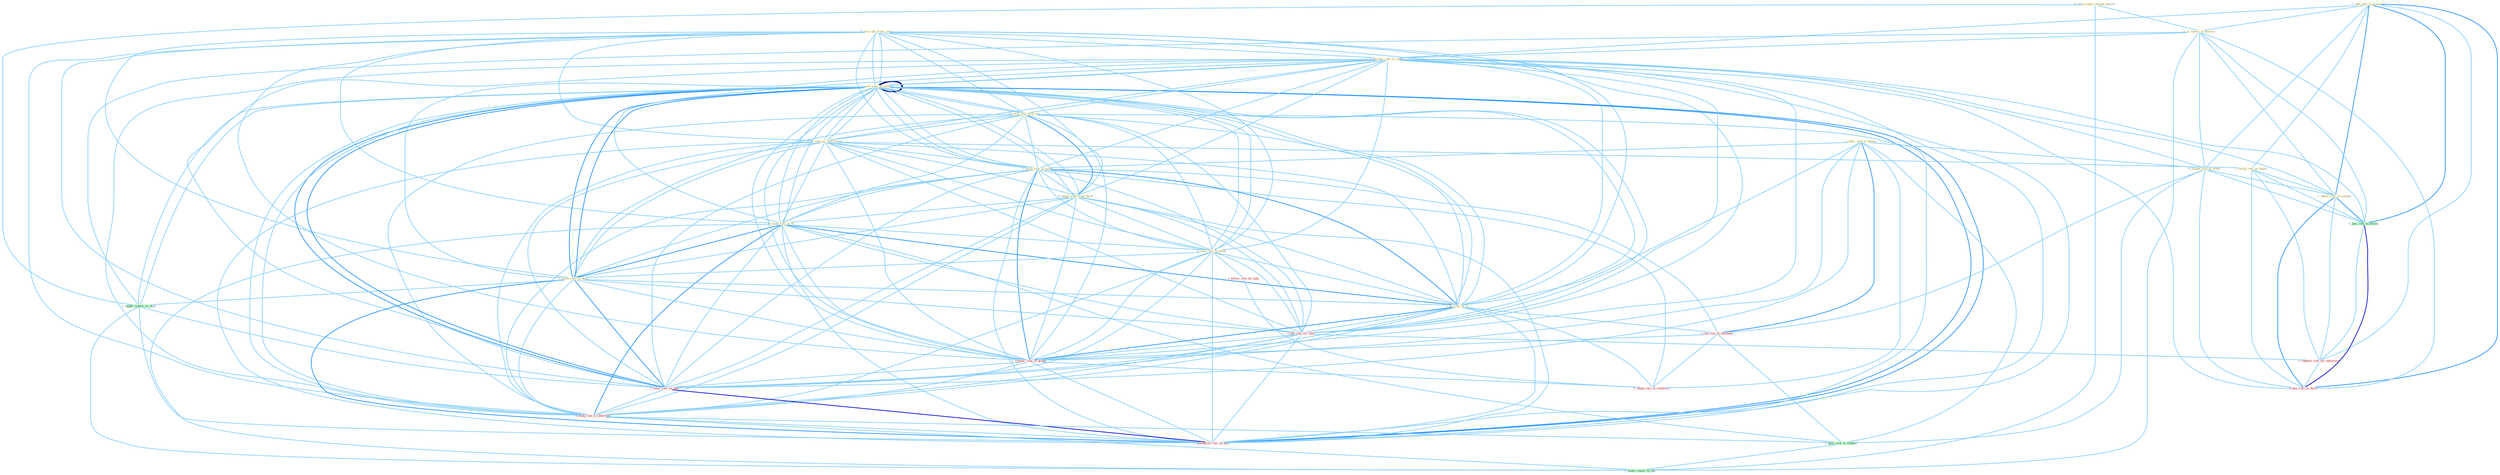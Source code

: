 Graph G{ 
    node
    [shape=polygon,style=filled,width=.5,height=.06,color="#BDFCC9",fixedsize=true,fontsize=4,
    fontcolor="#2f4f4f"];
    {node
    [color="#ffffe0", fontcolor="#8b7d6b"] "0_seen_report_among_patient " "1_ban_role_in_assassin " "0_is_report_in_bureau " "0_win_rate_from_critic " "1_lower_rate_on_million " "1_reduc_risk_of_diseas " "0_track_rate_with_lag " "0_us_rate_as_instrument " "1_slash_rate_of_taxat " "0_negoti_rate_with_thrift " "0_increas_rate_in_coupl " "1_relish_role_as_home " "0_reset_rate_to_% " "0_accept_risk_in_order " "0_rais_rate_by_point " "1_reset_rate_on_note " "1_admit_role_in_scandal " "1_ha_rate_of_% "}
{node [color="#fff0f5", fontcolor="#b22222"] "1_run_risk_of_disintegr " "1_pai_rate_for_fund " "1_follow_rule_by_judg " "1_compar_rate_of_group " "1_reduc_rate_on_debt " "0_nudg_rate_to_othernum " "1_support_role_for_entitynam " "0_plai_role_in_decis " "1_adopt_rule_of_construct " "1_downgrad_rate_on_debt "}
edge [color="#B0E2FF"];

	"0_seen_report_among_patient " -- "0_is_report_in_bureau " [w="1", color="#87cefa" ];
	"0_seen_report_among_patient " -- "1_suppli_report_on_plan " [w="1", color="#87cefa" ];
	"0_seen_report_among_patient " -- "1_make_report_to_the " [w="1", color="#87cefa" ];
	"1_ban_role_in_assassin " -- "0_is_report_in_bureau " [w="1", color="#87cefa" ];
	"1_ban_role_in_assassin " -- "0_increas_rate_in_coupl " [w="1", color="#87cefa" ];
	"1_ban_role_in_assassin " -- "1_relish_role_as_home " [w="1", color="#87cefa" ];
	"1_ban_role_in_assassin " -- "0_accept_risk_in_order " [w="1", color="#87cefa" ];
	"1_ban_role_in_assassin " -- "1_admit_role_in_scandal " [w="2", color="#1e90ff" , len=0.8];
	"1_ban_role_in_assassin " -- "1_plai_role_in_declin " [w="2", color="#1e90ff" , len=0.8];
	"1_ban_role_in_assassin " -- "1_support_role_for_entitynam " [w="1", color="#87cefa" ];
	"1_ban_role_in_assassin " -- "0_plai_role_in_decis " [w="2", color="#1e90ff" , len=0.8];
	"0_is_report_in_bureau " -- "0_increas_rate_in_coupl " [w="1", color="#87cefa" ];
	"0_is_report_in_bureau " -- "0_accept_risk_in_order " [w="1", color="#87cefa" ];
	"0_is_report_in_bureau " -- "1_admit_role_in_scandal " [w="1", color="#87cefa" ];
	"0_is_report_in_bureau " -- "1_plai_role_in_declin " [w="1", color="#87cefa" ];
	"0_is_report_in_bureau " -- "1_suppli_report_on_plan " [w="1", color="#87cefa" ];
	"0_is_report_in_bureau " -- "0_plai_role_in_decis " [w="1", color="#87cefa" ];
	"0_is_report_in_bureau " -- "1_make_report_to_the " [w="1", color="#87cefa" ];
	"0_win_rate_from_critic " -- "1_lower_rate_on_million " [w="1", color="#87cefa" ];
	"0_win_rate_from_critic " -- "0_track_rate_with_lag " [w="1", color="#87cefa" ];
	"0_win_rate_from_critic " -- "0_us_rate_as_instrument " [w="1", color="#87cefa" ];
	"0_win_rate_from_critic " -- "1_slash_rate_of_taxat " [w="1", color="#87cefa" ];
	"0_win_rate_from_critic " -- "0_negoti_rate_with_thrift " [w="1", color="#87cefa" ];
	"0_win_rate_from_critic " -- "0_increas_rate_in_coupl " [w="1", color="#87cefa" ];
	"0_win_rate_from_critic " -- "0_reset_rate_to_% " [w="1", color="#87cefa" ];
	"0_win_rate_from_critic " -- "0_rais_rate_by_point " [w="1", color="#87cefa" ];
	"0_win_rate_from_critic " -- "1_reset_rate_on_note " [w="1", color="#87cefa" ];
	"0_win_rate_from_critic " -- "1_ha_rate_of_% " [w="1", color="#87cefa" ];
	"0_win_rate_from_critic " -- "1_pai_rate_for_fund " [w="1", color="#87cefa" ];
	"0_win_rate_from_critic " -- "1_compar_rate_of_group " [w="1", color="#87cefa" ];
	"0_win_rate_from_critic " -- "1_reduc_rate_on_debt " [w="1", color="#87cefa" ];
	"0_win_rate_from_critic " -- "0_nudg_rate_to_othernum " [w="1", color="#87cefa" ];
	"0_win_rate_from_critic " -- "1_lower_rate_on_million " [w="1", color="#87cefa" ];
	"0_win_rate_from_critic " -- "1_downgrad_rate_on_debt " [w="1", color="#87cefa" ];
	"1_lower_rate_on_million " -- "0_track_rate_with_lag " [w="1", color="#87cefa" ];
	"1_lower_rate_on_million " -- "0_us_rate_as_instrument " [w="1", color="#87cefa" ];
	"1_lower_rate_on_million " -- "1_slash_rate_of_taxat " [w="1", color="#87cefa" ];
	"1_lower_rate_on_million " -- "0_negoti_rate_with_thrift " [w="1", color="#87cefa" ];
	"1_lower_rate_on_million " -- "0_increas_rate_in_coupl " [w="1", color="#87cefa" ];
	"1_lower_rate_on_million " -- "0_reset_rate_to_% " [w="1", color="#87cefa" ];
	"1_lower_rate_on_million " -- "0_rais_rate_by_point " [w="1", color="#87cefa" ];
	"1_lower_rate_on_million " -- "1_reset_rate_on_note " [w="2", color="#1e90ff" , len=0.8];
	"1_lower_rate_on_million " -- "1_ha_rate_of_% " [w="1", color="#87cefa" ];
	"1_lower_rate_on_million " -- "1_suppli_report_on_plan " [w="1", color="#87cefa" ];
	"1_lower_rate_on_million " -- "1_pai_rate_for_fund " [w="1", color="#87cefa" ];
	"1_lower_rate_on_million " -- "1_compar_rate_of_group " [w="1", color="#87cefa" ];
	"1_lower_rate_on_million " -- "1_reduc_rate_on_debt " [w="2", color="#1e90ff" , len=0.8];
	"1_lower_rate_on_million " -- "0_nudg_rate_to_othernum " [w="1", color="#87cefa" ];
	"1_lower_rate_on_million " -- "1_lower_rate_on_million " [w="4", style=bold, color="#000080", len=0.4];
	"1_lower_rate_on_million " -- "1_downgrad_rate_on_debt " [w="2", color="#1e90ff" , len=0.8];
	"1_reduc_risk_of_diseas " -- "1_slash_rate_of_taxat " [w="1", color="#87cefa" ];
	"1_reduc_risk_of_diseas " -- "0_accept_risk_in_order " [w="1", color="#87cefa" ];
	"1_reduc_risk_of_diseas " -- "1_ha_rate_of_% " [w="1", color="#87cefa" ];
	"1_reduc_risk_of_diseas " -- "1_run_risk_of_disintegr " [w="2", color="#1e90ff" , len=0.8];
	"1_reduc_risk_of_diseas " -- "1_compar_rate_of_group " [w="1", color="#87cefa" ];
	"1_reduc_risk_of_diseas " -- "1_reduc_rate_on_debt " [w="1", color="#87cefa" ];
	"1_reduc_risk_of_diseas " -- "1_pose_risk_to_student " [w="1", color="#87cefa" ];
	"1_reduc_risk_of_diseas " -- "1_adopt_rule_of_construct " [w="1", color="#87cefa" ];
	"0_track_rate_with_lag " -- "0_us_rate_as_instrument " [w="1", color="#87cefa" ];
	"0_track_rate_with_lag " -- "1_slash_rate_of_taxat " [w="1", color="#87cefa" ];
	"0_track_rate_with_lag " -- "0_negoti_rate_with_thrift " [w="2", color="#1e90ff" , len=0.8];
	"0_track_rate_with_lag " -- "0_increas_rate_in_coupl " [w="1", color="#87cefa" ];
	"0_track_rate_with_lag " -- "0_reset_rate_to_% " [w="1", color="#87cefa" ];
	"0_track_rate_with_lag " -- "0_rais_rate_by_point " [w="1", color="#87cefa" ];
	"0_track_rate_with_lag " -- "1_reset_rate_on_note " [w="1", color="#87cefa" ];
	"0_track_rate_with_lag " -- "1_ha_rate_of_% " [w="1", color="#87cefa" ];
	"0_track_rate_with_lag " -- "1_pai_rate_for_fund " [w="1", color="#87cefa" ];
	"0_track_rate_with_lag " -- "1_compar_rate_of_group " [w="1", color="#87cefa" ];
	"0_track_rate_with_lag " -- "1_reduc_rate_on_debt " [w="1", color="#87cefa" ];
	"0_track_rate_with_lag " -- "0_nudg_rate_to_othernum " [w="1", color="#87cefa" ];
	"0_track_rate_with_lag " -- "1_lower_rate_on_million " [w="1", color="#87cefa" ];
	"0_track_rate_with_lag " -- "1_downgrad_rate_on_debt " [w="1", color="#87cefa" ];
	"0_us_rate_as_instrument " -- "1_slash_rate_of_taxat " [w="1", color="#87cefa" ];
	"0_us_rate_as_instrument " -- "0_negoti_rate_with_thrift " [w="1", color="#87cefa" ];
	"0_us_rate_as_instrument " -- "0_increas_rate_in_coupl " [w="1", color="#87cefa" ];
	"0_us_rate_as_instrument " -- "1_relish_role_as_home " [w="1", color="#87cefa" ];
	"0_us_rate_as_instrument " -- "0_reset_rate_to_% " [w="1", color="#87cefa" ];
	"0_us_rate_as_instrument " -- "0_rais_rate_by_point " [w="1", color="#87cefa" ];
	"0_us_rate_as_instrument " -- "1_reset_rate_on_note " [w="1", color="#87cefa" ];
	"0_us_rate_as_instrument " -- "1_ha_rate_of_% " [w="1", color="#87cefa" ];
	"0_us_rate_as_instrument " -- "1_pai_rate_for_fund " [w="1", color="#87cefa" ];
	"0_us_rate_as_instrument " -- "1_compar_rate_of_group " [w="1", color="#87cefa" ];
	"0_us_rate_as_instrument " -- "1_reduc_rate_on_debt " [w="1", color="#87cefa" ];
	"0_us_rate_as_instrument " -- "0_nudg_rate_to_othernum " [w="1", color="#87cefa" ];
	"0_us_rate_as_instrument " -- "1_lower_rate_on_million " [w="1", color="#87cefa" ];
	"0_us_rate_as_instrument " -- "1_downgrad_rate_on_debt " [w="1", color="#87cefa" ];
	"1_slash_rate_of_taxat " -- "0_negoti_rate_with_thrift " [w="1", color="#87cefa" ];
	"1_slash_rate_of_taxat " -- "0_increas_rate_in_coupl " [w="1", color="#87cefa" ];
	"1_slash_rate_of_taxat " -- "0_reset_rate_to_% " [w="1", color="#87cefa" ];
	"1_slash_rate_of_taxat " -- "0_rais_rate_by_point " [w="1", color="#87cefa" ];
	"1_slash_rate_of_taxat " -- "1_reset_rate_on_note " [w="1", color="#87cefa" ];
	"1_slash_rate_of_taxat " -- "1_ha_rate_of_% " [w="2", color="#1e90ff" , len=0.8];
	"1_slash_rate_of_taxat " -- "1_run_risk_of_disintegr " [w="1", color="#87cefa" ];
	"1_slash_rate_of_taxat " -- "1_pai_rate_for_fund " [w="1", color="#87cefa" ];
	"1_slash_rate_of_taxat " -- "1_compar_rate_of_group " [w="2", color="#1e90ff" , len=0.8];
	"1_slash_rate_of_taxat " -- "1_reduc_rate_on_debt " [w="1", color="#87cefa" ];
	"1_slash_rate_of_taxat " -- "0_nudg_rate_to_othernum " [w="1", color="#87cefa" ];
	"1_slash_rate_of_taxat " -- "1_adopt_rule_of_construct " [w="1", color="#87cefa" ];
	"1_slash_rate_of_taxat " -- "1_lower_rate_on_million " [w="1", color="#87cefa" ];
	"1_slash_rate_of_taxat " -- "1_downgrad_rate_on_debt " [w="1", color="#87cefa" ];
	"0_negoti_rate_with_thrift " -- "0_increas_rate_in_coupl " [w="1", color="#87cefa" ];
	"0_negoti_rate_with_thrift " -- "0_reset_rate_to_% " [w="1", color="#87cefa" ];
	"0_negoti_rate_with_thrift " -- "0_rais_rate_by_point " [w="1", color="#87cefa" ];
	"0_negoti_rate_with_thrift " -- "1_reset_rate_on_note " [w="1", color="#87cefa" ];
	"0_negoti_rate_with_thrift " -- "1_ha_rate_of_% " [w="1", color="#87cefa" ];
	"0_negoti_rate_with_thrift " -- "1_pai_rate_for_fund " [w="1", color="#87cefa" ];
	"0_negoti_rate_with_thrift " -- "1_compar_rate_of_group " [w="1", color="#87cefa" ];
	"0_negoti_rate_with_thrift " -- "1_reduc_rate_on_debt " [w="1", color="#87cefa" ];
	"0_negoti_rate_with_thrift " -- "0_nudg_rate_to_othernum " [w="1", color="#87cefa" ];
	"0_negoti_rate_with_thrift " -- "1_lower_rate_on_million " [w="1", color="#87cefa" ];
	"0_negoti_rate_with_thrift " -- "1_downgrad_rate_on_debt " [w="1", color="#87cefa" ];
	"0_increas_rate_in_coupl " -- "0_reset_rate_to_% " [w="1", color="#87cefa" ];
	"0_increas_rate_in_coupl " -- "0_accept_risk_in_order " [w="1", color="#87cefa" ];
	"0_increas_rate_in_coupl " -- "0_rais_rate_by_point " [w="1", color="#87cefa" ];
	"0_increas_rate_in_coupl " -- "1_reset_rate_on_note " [w="1", color="#87cefa" ];
	"0_increas_rate_in_coupl " -- "1_admit_role_in_scandal " [w="1", color="#87cefa" ];
	"0_increas_rate_in_coupl " -- "1_ha_rate_of_% " [w="1", color="#87cefa" ];
	"0_increas_rate_in_coupl " -- "1_plai_role_in_declin " [w="1", color="#87cefa" ];
	"0_increas_rate_in_coupl " -- "1_pai_rate_for_fund " [w="1", color="#87cefa" ];
	"0_increas_rate_in_coupl " -- "1_compar_rate_of_group " [w="1", color="#87cefa" ];
	"0_increas_rate_in_coupl " -- "1_reduc_rate_on_debt " [w="1", color="#87cefa" ];
	"0_increas_rate_in_coupl " -- "0_nudg_rate_to_othernum " [w="1", color="#87cefa" ];
	"0_increas_rate_in_coupl " -- "0_plai_role_in_decis " [w="1", color="#87cefa" ];
	"0_increas_rate_in_coupl " -- "1_lower_rate_on_million " [w="1", color="#87cefa" ];
	"0_increas_rate_in_coupl " -- "1_downgrad_rate_on_debt " [w="1", color="#87cefa" ];
	"1_relish_role_as_home " -- "1_admit_role_in_scandal " [w="1", color="#87cefa" ];
	"1_relish_role_as_home " -- "1_plai_role_in_declin " [w="1", color="#87cefa" ];
	"1_relish_role_as_home " -- "1_support_role_for_entitynam " [w="1", color="#87cefa" ];
	"1_relish_role_as_home " -- "0_plai_role_in_decis " [w="1", color="#87cefa" ];
	"0_reset_rate_to_% " -- "0_rais_rate_by_point " [w="1", color="#87cefa" ];
	"0_reset_rate_to_% " -- "1_reset_rate_on_note " [w="2", color="#1e90ff" , len=0.8];
	"0_reset_rate_to_% " -- "1_ha_rate_of_% " [w="2", color="#1e90ff" , len=0.8];
	"0_reset_rate_to_% " -- "1_pai_rate_for_fund " [w="1", color="#87cefa" ];
	"0_reset_rate_to_% " -- "1_compar_rate_of_group " [w="1", color="#87cefa" ];
	"0_reset_rate_to_% " -- "1_reduc_rate_on_debt " [w="1", color="#87cefa" ];
	"0_reset_rate_to_% " -- "0_nudg_rate_to_othernum " [w="2", color="#1e90ff" , len=0.8];
	"0_reset_rate_to_% " -- "1_pose_risk_to_student " [w="1", color="#87cefa" ];
	"0_reset_rate_to_% " -- "1_lower_rate_on_million " [w="1", color="#87cefa" ];
	"0_reset_rate_to_% " -- "1_downgrad_rate_on_debt " [w="1", color="#87cefa" ];
	"0_reset_rate_to_% " -- "1_make_report_to_the " [w="1", color="#87cefa" ];
	"0_accept_risk_in_order " -- "1_admit_role_in_scandal " [w="1", color="#87cefa" ];
	"0_accept_risk_in_order " -- "1_run_risk_of_disintegr " [w="1", color="#87cefa" ];
	"0_accept_risk_in_order " -- "1_plai_role_in_declin " [w="1", color="#87cefa" ];
	"0_accept_risk_in_order " -- "1_pose_risk_to_student " [w="1", color="#87cefa" ];
	"0_accept_risk_in_order " -- "0_plai_role_in_decis " [w="1", color="#87cefa" ];
	"0_rais_rate_by_point " -- "1_reset_rate_on_note " [w="1", color="#87cefa" ];
	"0_rais_rate_by_point " -- "1_ha_rate_of_% " [w="1", color="#87cefa" ];
	"0_rais_rate_by_point " -- "1_pai_rate_for_fund " [w="1", color="#87cefa" ];
	"0_rais_rate_by_point " -- "1_follow_rule_by_judg " [w="1", color="#87cefa" ];
	"0_rais_rate_by_point " -- "1_compar_rate_of_group " [w="1", color="#87cefa" ];
	"0_rais_rate_by_point " -- "1_reduc_rate_on_debt " [w="1", color="#87cefa" ];
	"0_rais_rate_by_point " -- "0_nudg_rate_to_othernum " [w="1", color="#87cefa" ];
	"0_rais_rate_by_point " -- "1_lower_rate_on_million " [w="1", color="#87cefa" ];
	"0_rais_rate_by_point " -- "1_downgrad_rate_on_debt " [w="1", color="#87cefa" ];
	"1_reset_rate_on_note " -- "1_ha_rate_of_% " [w="1", color="#87cefa" ];
	"1_reset_rate_on_note " -- "1_suppli_report_on_plan " [w="1", color="#87cefa" ];
	"1_reset_rate_on_note " -- "1_pai_rate_for_fund " [w="1", color="#87cefa" ];
	"1_reset_rate_on_note " -- "1_compar_rate_of_group " [w="1", color="#87cefa" ];
	"1_reset_rate_on_note " -- "1_reduc_rate_on_debt " [w="2", color="#1e90ff" , len=0.8];
	"1_reset_rate_on_note " -- "0_nudg_rate_to_othernum " [w="1", color="#87cefa" ];
	"1_reset_rate_on_note " -- "1_lower_rate_on_million " [w="2", color="#1e90ff" , len=0.8];
	"1_reset_rate_on_note " -- "1_downgrad_rate_on_debt " [w="2", color="#1e90ff" , len=0.8];
	"1_admit_role_in_scandal " -- "1_plai_role_in_declin " [w="2", color="#1e90ff" , len=0.8];
	"1_admit_role_in_scandal " -- "1_support_role_for_entitynam " [w="1", color="#87cefa" ];
	"1_admit_role_in_scandal " -- "0_plai_role_in_decis " [w="2", color="#1e90ff" , len=0.8];
	"1_ha_rate_of_% " -- "1_run_risk_of_disintegr " [w="1", color="#87cefa" ];
	"1_ha_rate_of_% " -- "1_pai_rate_for_fund " [w="1", color="#87cefa" ];
	"1_ha_rate_of_% " -- "1_compar_rate_of_group " [w="2", color="#1e90ff" , len=0.8];
	"1_ha_rate_of_% " -- "1_reduc_rate_on_debt " [w="1", color="#87cefa" ];
	"1_ha_rate_of_% " -- "0_nudg_rate_to_othernum " [w="1", color="#87cefa" ];
	"1_ha_rate_of_% " -- "1_adopt_rule_of_construct " [w="1", color="#87cefa" ];
	"1_ha_rate_of_% " -- "1_lower_rate_on_million " [w="1", color="#87cefa" ];
	"1_ha_rate_of_% " -- "1_downgrad_rate_on_debt " [w="1", color="#87cefa" ];
	"1_run_risk_of_disintegr " -- "1_compar_rate_of_group " [w="1", color="#87cefa" ];
	"1_run_risk_of_disintegr " -- "1_pose_risk_to_student " [w="1", color="#87cefa" ];
	"1_run_risk_of_disintegr " -- "1_adopt_rule_of_construct " [w="1", color="#87cefa" ];
	"1_plai_role_in_declin " -- "1_support_role_for_entitynam " [w="1", color="#87cefa" ];
	"1_plai_role_in_declin " -- "0_plai_role_in_decis " [w="3", color="#0000cd" , len=0.6];
	"1_suppli_report_on_plan " -- "1_reduc_rate_on_debt " [w="1", color="#87cefa" ];
	"1_suppli_report_on_plan " -- "1_lower_rate_on_million " [w="1", color="#87cefa" ];
	"1_suppli_report_on_plan " -- "1_downgrad_rate_on_debt " [w="1", color="#87cefa" ];
	"1_suppli_report_on_plan " -- "1_make_report_to_the " [w="1", color="#87cefa" ];
	"1_pai_rate_for_fund " -- "1_compar_rate_of_group " [w="1", color="#87cefa" ];
	"1_pai_rate_for_fund " -- "1_reduc_rate_on_debt " [w="1", color="#87cefa" ];
	"1_pai_rate_for_fund " -- "0_nudg_rate_to_othernum " [w="1", color="#87cefa" ];
	"1_pai_rate_for_fund " -- "1_support_role_for_entitynam " [w="1", color="#87cefa" ];
	"1_pai_rate_for_fund " -- "1_lower_rate_on_million " [w="1", color="#87cefa" ];
	"1_pai_rate_for_fund " -- "1_downgrad_rate_on_debt " [w="1", color="#87cefa" ];
	"1_follow_rule_by_judg " -- "1_adopt_rule_of_construct " [w="1", color="#87cefa" ];
	"1_compar_rate_of_group " -- "1_reduc_rate_on_debt " [w="1", color="#87cefa" ];
	"1_compar_rate_of_group " -- "0_nudg_rate_to_othernum " [w="1", color="#87cefa" ];
	"1_compar_rate_of_group " -- "1_adopt_rule_of_construct " [w="1", color="#87cefa" ];
	"1_compar_rate_of_group " -- "1_lower_rate_on_million " [w="1", color="#87cefa" ];
	"1_compar_rate_of_group " -- "1_downgrad_rate_on_debt " [w="1", color="#87cefa" ];
	"1_reduc_rate_on_debt " -- "0_nudg_rate_to_othernum " [w="1", color="#87cefa" ];
	"1_reduc_rate_on_debt " -- "1_lower_rate_on_million " [w="2", color="#1e90ff" , len=0.8];
	"1_reduc_rate_on_debt " -- "1_downgrad_rate_on_debt " [w="3", color="#0000cd" , len=0.6];
	"0_nudg_rate_to_othernum " -- "1_pose_risk_to_student " [w="1", color="#87cefa" ];
	"0_nudg_rate_to_othernum " -- "1_lower_rate_on_million " [w="1", color="#87cefa" ];
	"0_nudg_rate_to_othernum " -- "1_downgrad_rate_on_debt " [w="1", color="#87cefa" ];
	"0_nudg_rate_to_othernum " -- "1_make_report_to_the " [w="1", color="#87cefa" ];
	"1_support_role_for_entitynam " -- "0_plai_role_in_decis " [w="1", color="#87cefa" ];
	"1_pose_risk_to_student " -- "1_make_report_to_the " [w="1", color="#87cefa" ];
	"1_lower_rate_on_million " -- "1_downgrad_rate_on_debt " [w="2", color="#1e90ff" , len=0.8];
}